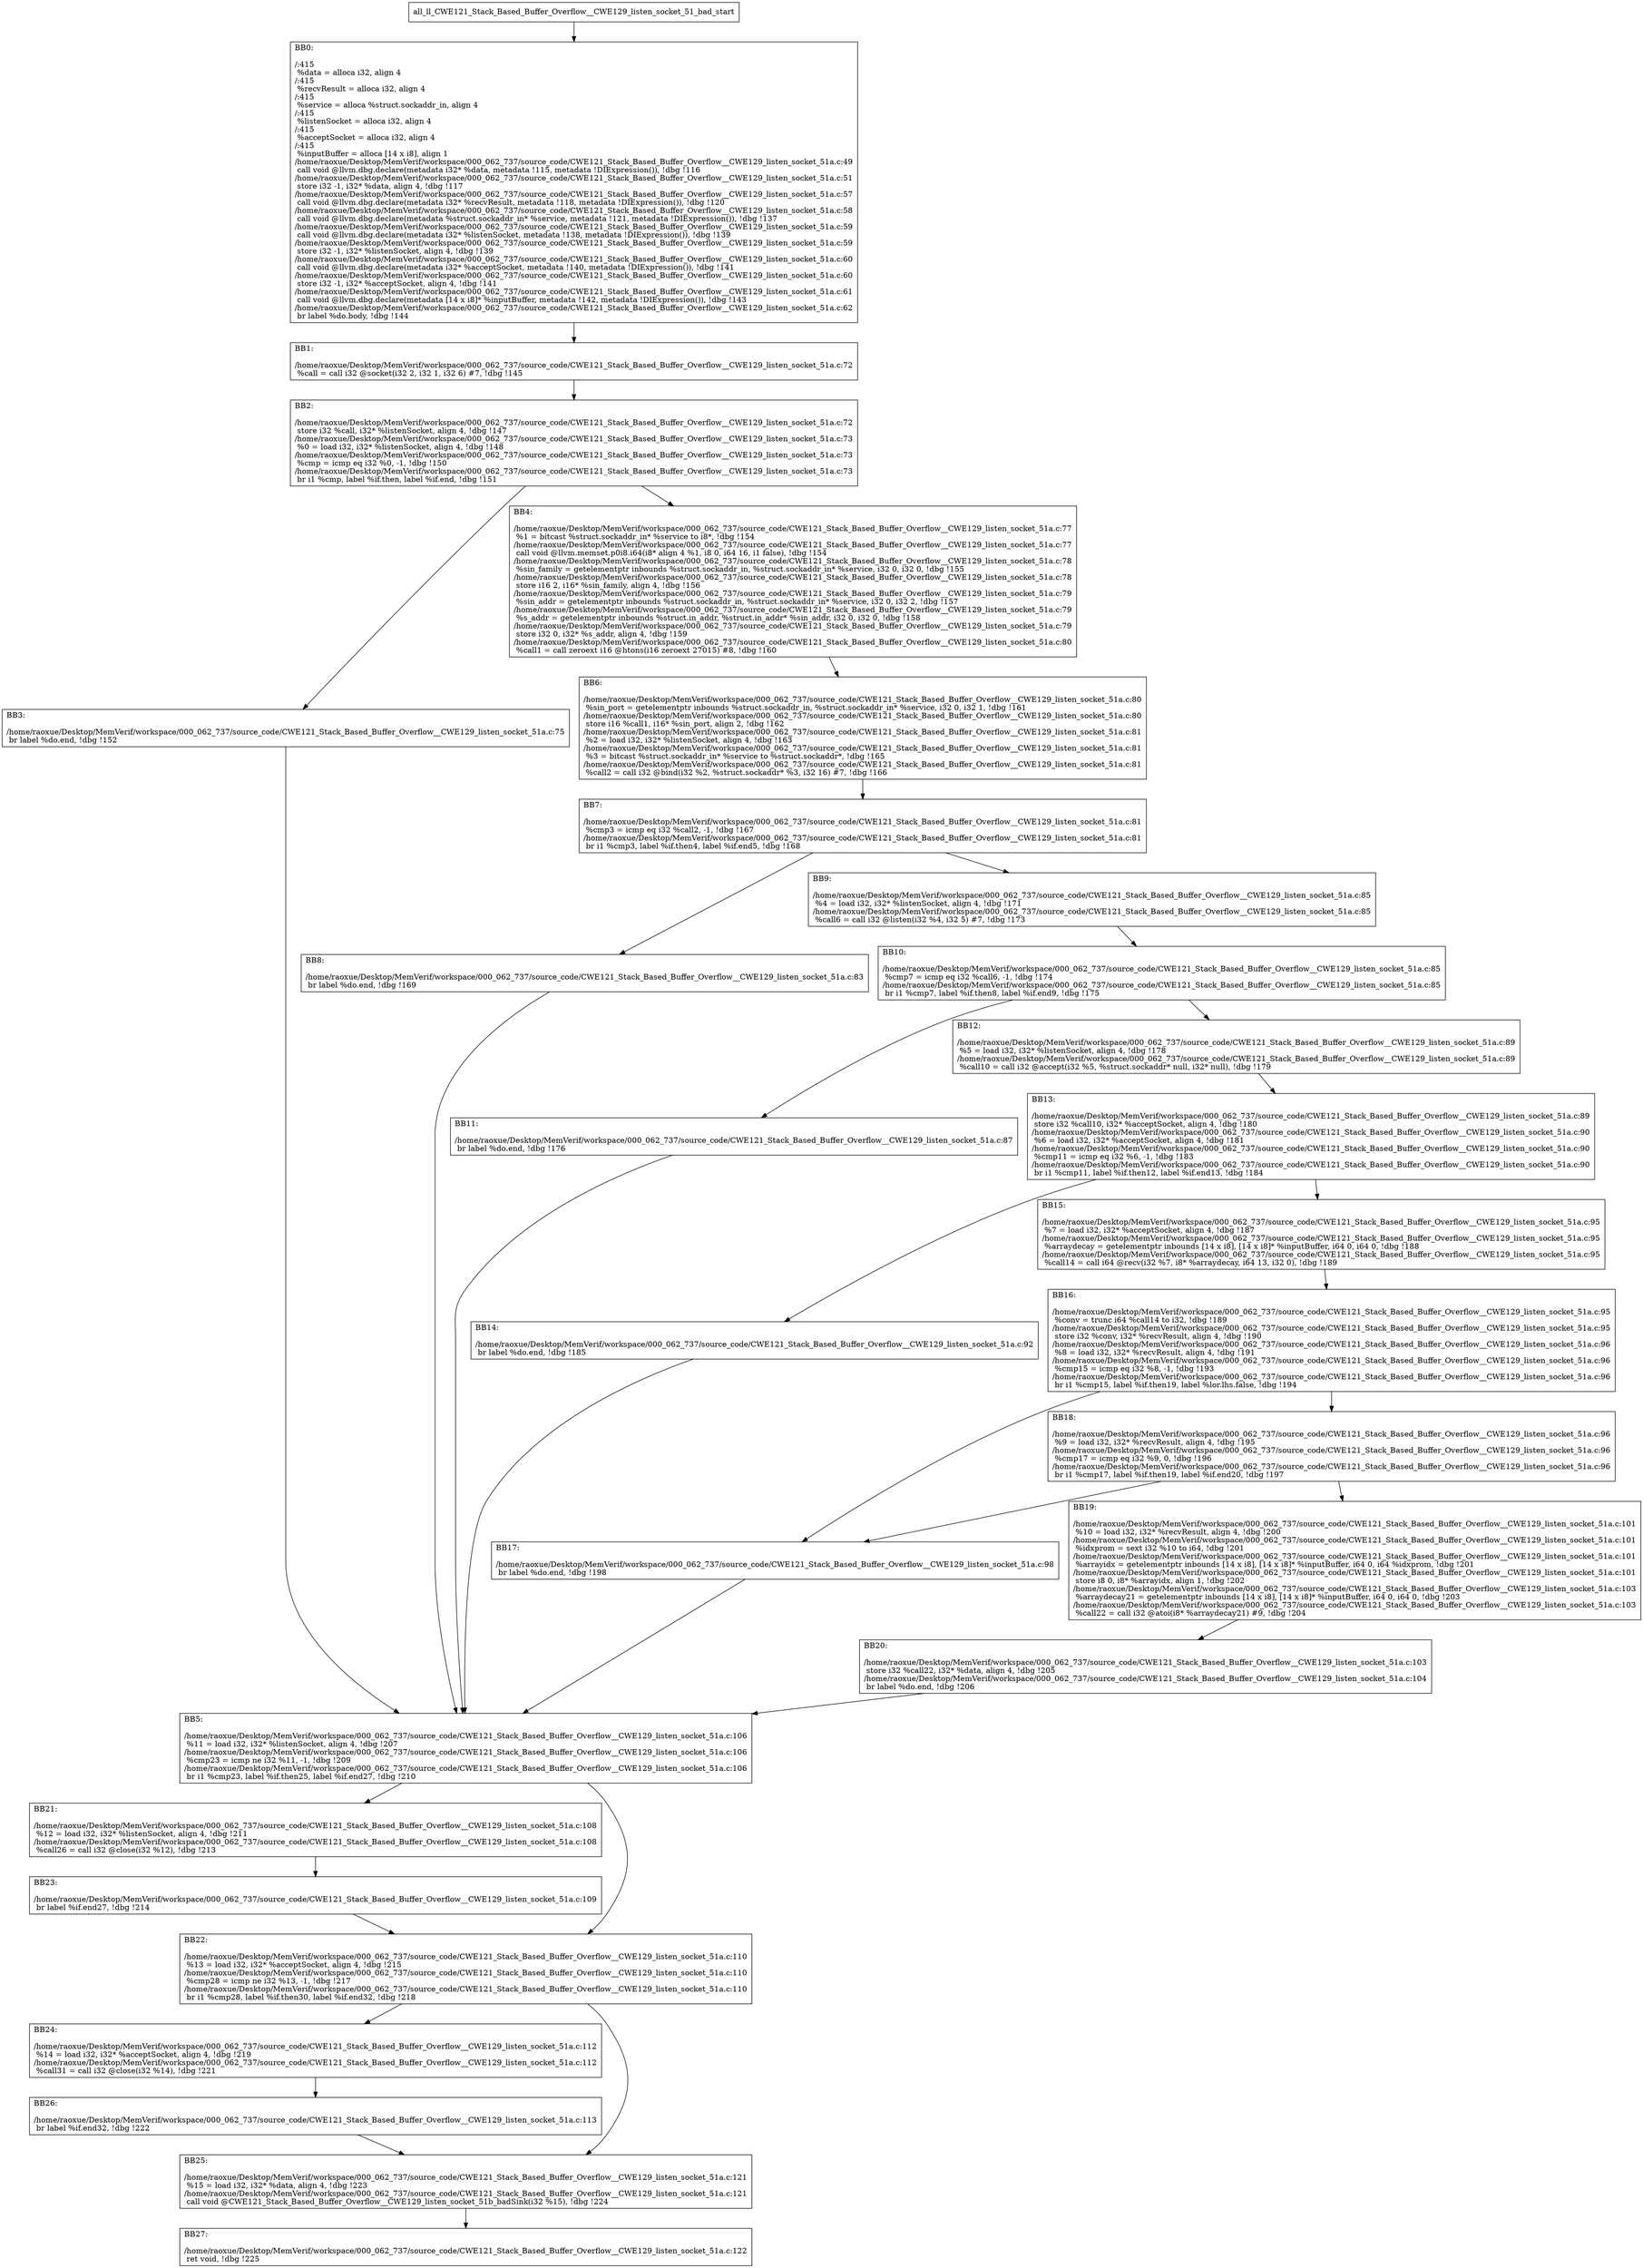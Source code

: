 digraph "CFG for'all_ll_CWE121_Stack_Based_Buffer_Overflow__CWE129_listen_socket_51_bad' function" {
	BBall_ll_CWE121_Stack_Based_Buffer_Overflow__CWE129_listen_socket_51_bad_start[shape=record,label="{all_ll_CWE121_Stack_Based_Buffer_Overflow__CWE129_listen_socket_51_bad_start}"];
	BBall_ll_CWE121_Stack_Based_Buffer_Overflow__CWE129_listen_socket_51_bad_start-> all_ll_CWE121_Stack_Based_Buffer_Overflow__CWE129_listen_socket_51_badBB0;
	all_ll_CWE121_Stack_Based_Buffer_Overflow__CWE129_listen_socket_51_badBB0 [shape=record, label="{BB0:\l\l/:415\l
  %data = alloca i32, align 4\l
/:415\l
  %recvResult = alloca i32, align 4\l
/:415\l
  %service = alloca %struct.sockaddr_in, align 4\l
/:415\l
  %listenSocket = alloca i32, align 4\l
/:415\l
  %acceptSocket = alloca i32, align 4\l
/:415\l
  %inputBuffer = alloca [14 x i8], align 1\l
/home/raoxue/Desktop/MemVerif/workspace/000_062_737/source_code/CWE121_Stack_Based_Buffer_Overflow__CWE129_listen_socket_51a.c:49\l
  call void @llvm.dbg.declare(metadata i32* %data, metadata !115, metadata !DIExpression()), !dbg !116\l
/home/raoxue/Desktop/MemVerif/workspace/000_062_737/source_code/CWE121_Stack_Based_Buffer_Overflow__CWE129_listen_socket_51a.c:51\l
  store i32 -1, i32* %data, align 4, !dbg !117\l
/home/raoxue/Desktop/MemVerif/workspace/000_062_737/source_code/CWE121_Stack_Based_Buffer_Overflow__CWE129_listen_socket_51a.c:57\l
  call void @llvm.dbg.declare(metadata i32* %recvResult, metadata !118, metadata !DIExpression()), !dbg !120\l
/home/raoxue/Desktop/MemVerif/workspace/000_062_737/source_code/CWE121_Stack_Based_Buffer_Overflow__CWE129_listen_socket_51a.c:58\l
  call void @llvm.dbg.declare(metadata %struct.sockaddr_in* %service, metadata !121, metadata !DIExpression()), !dbg !137\l
/home/raoxue/Desktop/MemVerif/workspace/000_062_737/source_code/CWE121_Stack_Based_Buffer_Overflow__CWE129_listen_socket_51a.c:59\l
  call void @llvm.dbg.declare(metadata i32* %listenSocket, metadata !138, metadata !DIExpression()), !dbg !139\l
/home/raoxue/Desktop/MemVerif/workspace/000_062_737/source_code/CWE121_Stack_Based_Buffer_Overflow__CWE129_listen_socket_51a.c:59\l
  store i32 -1, i32* %listenSocket, align 4, !dbg !139\l
/home/raoxue/Desktop/MemVerif/workspace/000_062_737/source_code/CWE121_Stack_Based_Buffer_Overflow__CWE129_listen_socket_51a.c:60\l
  call void @llvm.dbg.declare(metadata i32* %acceptSocket, metadata !140, metadata !DIExpression()), !dbg !141\l
/home/raoxue/Desktop/MemVerif/workspace/000_062_737/source_code/CWE121_Stack_Based_Buffer_Overflow__CWE129_listen_socket_51a.c:60\l
  store i32 -1, i32* %acceptSocket, align 4, !dbg !141\l
/home/raoxue/Desktop/MemVerif/workspace/000_062_737/source_code/CWE121_Stack_Based_Buffer_Overflow__CWE129_listen_socket_51a.c:61\l
  call void @llvm.dbg.declare(metadata [14 x i8]* %inputBuffer, metadata !142, metadata !DIExpression()), !dbg !143\l
/home/raoxue/Desktop/MemVerif/workspace/000_062_737/source_code/CWE121_Stack_Based_Buffer_Overflow__CWE129_listen_socket_51a.c:62\l
  br label %do.body, !dbg !144\l
}"];
	all_ll_CWE121_Stack_Based_Buffer_Overflow__CWE129_listen_socket_51_badBB0-> all_ll_CWE121_Stack_Based_Buffer_Overflow__CWE129_listen_socket_51_badBB1;
	all_ll_CWE121_Stack_Based_Buffer_Overflow__CWE129_listen_socket_51_badBB1 [shape=record, label="{BB1:\l\l/home/raoxue/Desktop/MemVerif/workspace/000_062_737/source_code/CWE121_Stack_Based_Buffer_Overflow__CWE129_listen_socket_51a.c:72\l
  %call = call i32 @socket(i32 2, i32 1, i32 6) #7, !dbg !145\l
}"];
	all_ll_CWE121_Stack_Based_Buffer_Overflow__CWE129_listen_socket_51_badBB1-> all_ll_CWE121_Stack_Based_Buffer_Overflow__CWE129_listen_socket_51_badBB2;
	all_ll_CWE121_Stack_Based_Buffer_Overflow__CWE129_listen_socket_51_badBB2 [shape=record, label="{BB2:\l\l/home/raoxue/Desktop/MemVerif/workspace/000_062_737/source_code/CWE121_Stack_Based_Buffer_Overflow__CWE129_listen_socket_51a.c:72\l
  store i32 %call, i32* %listenSocket, align 4, !dbg !147\l
/home/raoxue/Desktop/MemVerif/workspace/000_062_737/source_code/CWE121_Stack_Based_Buffer_Overflow__CWE129_listen_socket_51a.c:73\l
  %0 = load i32, i32* %listenSocket, align 4, !dbg !148\l
/home/raoxue/Desktop/MemVerif/workspace/000_062_737/source_code/CWE121_Stack_Based_Buffer_Overflow__CWE129_listen_socket_51a.c:73\l
  %cmp = icmp eq i32 %0, -1, !dbg !150\l
/home/raoxue/Desktop/MemVerif/workspace/000_062_737/source_code/CWE121_Stack_Based_Buffer_Overflow__CWE129_listen_socket_51a.c:73\l
  br i1 %cmp, label %if.then, label %if.end, !dbg !151\l
}"];
	all_ll_CWE121_Stack_Based_Buffer_Overflow__CWE129_listen_socket_51_badBB2-> all_ll_CWE121_Stack_Based_Buffer_Overflow__CWE129_listen_socket_51_badBB3;
	all_ll_CWE121_Stack_Based_Buffer_Overflow__CWE129_listen_socket_51_badBB2-> all_ll_CWE121_Stack_Based_Buffer_Overflow__CWE129_listen_socket_51_badBB4;
	all_ll_CWE121_Stack_Based_Buffer_Overflow__CWE129_listen_socket_51_badBB3 [shape=record, label="{BB3:\l\l/home/raoxue/Desktop/MemVerif/workspace/000_062_737/source_code/CWE121_Stack_Based_Buffer_Overflow__CWE129_listen_socket_51a.c:75\l
  br label %do.end, !dbg !152\l
}"];
	all_ll_CWE121_Stack_Based_Buffer_Overflow__CWE129_listen_socket_51_badBB3-> all_ll_CWE121_Stack_Based_Buffer_Overflow__CWE129_listen_socket_51_badBB5;
	all_ll_CWE121_Stack_Based_Buffer_Overflow__CWE129_listen_socket_51_badBB4 [shape=record, label="{BB4:\l\l/home/raoxue/Desktop/MemVerif/workspace/000_062_737/source_code/CWE121_Stack_Based_Buffer_Overflow__CWE129_listen_socket_51a.c:77\l
  %1 = bitcast %struct.sockaddr_in* %service to i8*, !dbg !154\l
/home/raoxue/Desktop/MemVerif/workspace/000_062_737/source_code/CWE121_Stack_Based_Buffer_Overflow__CWE129_listen_socket_51a.c:77\l
  call void @llvm.memset.p0i8.i64(i8* align 4 %1, i8 0, i64 16, i1 false), !dbg !154\l
/home/raoxue/Desktop/MemVerif/workspace/000_062_737/source_code/CWE121_Stack_Based_Buffer_Overflow__CWE129_listen_socket_51a.c:78\l
  %sin_family = getelementptr inbounds %struct.sockaddr_in, %struct.sockaddr_in* %service, i32 0, i32 0, !dbg !155\l
/home/raoxue/Desktop/MemVerif/workspace/000_062_737/source_code/CWE121_Stack_Based_Buffer_Overflow__CWE129_listen_socket_51a.c:78\l
  store i16 2, i16* %sin_family, align 4, !dbg !156\l
/home/raoxue/Desktop/MemVerif/workspace/000_062_737/source_code/CWE121_Stack_Based_Buffer_Overflow__CWE129_listen_socket_51a.c:79\l
  %sin_addr = getelementptr inbounds %struct.sockaddr_in, %struct.sockaddr_in* %service, i32 0, i32 2, !dbg !157\l
/home/raoxue/Desktop/MemVerif/workspace/000_062_737/source_code/CWE121_Stack_Based_Buffer_Overflow__CWE129_listen_socket_51a.c:79\l
  %s_addr = getelementptr inbounds %struct.in_addr, %struct.in_addr* %sin_addr, i32 0, i32 0, !dbg !158\l
/home/raoxue/Desktop/MemVerif/workspace/000_062_737/source_code/CWE121_Stack_Based_Buffer_Overflow__CWE129_listen_socket_51a.c:79\l
  store i32 0, i32* %s_addr, align 4, !dbg !159\l
/home/raoxue/Desktop/MemVerif/workspace/000_062_737/source_code/CWE121_Stack_Based_Buffer_Overflow__CWE129_listen_socket_51a.c:80\l
  %call1 = call zeroext i16 @htons(i16 zeroext 27015) #8, !dbg !160\l
}"];
	all_ll_CWE121_Stack_Based_Buffer_Overflow__CWE129_listen_socket_51_badBB4-> all_ll_CWE121_Stack_Based_Buffer_Overflow__CWE129_listen_socket_51_badBB6;
	all_ll_CWE121_Stack_Based_Buffer_Overflow__CWE129_listen_socket_51_badBB6 [shape=record, label="{BB6:\l\l/home/raoxue/Desktop/MemVerif/workspace/000_062_737/source_code/CWE121_Stack_Based_Buffer_Overflow__CWE129_listen_socket_51a.c:80\l
  %sin_port = getelementptr inbounds %struct.sockaddr_in, %struct.sockaddr_in* %service, i32 0, i32 1, !dbg !161\l
/home/raoxue/Desktop/MemVerif/workspace/000_062_737/source_code/CWE121_Stack_Based_Buffer_Overflow__CWE129_listen_socket_51a.c:80\l
  store i16 %call1, i16* %sin_port, align 2, !dbg !162\l
/home/raoxue/Desktop/MemVerif/workspace/000_062_737/source_code/CWE121_Stack_Based_Buffer_Overflow__CWE129_listen_socket_51a.c:81\l
  %2 = load i32, i32* %listenSocket, align 4, !dbg !163\l
/home/raoxue/Desktop/MemVerif/workspace/000_062_737/source_code/CWE121_Stack_Based_Buffer_Overflow__CWE129_listen_socket_51a.c:81\l
  %3 = bitcast %struct.sockaddr_in* %service to %struct.sockaddr*, !dbg !165\l
/home/raoxue/Desktop/MemVerif/workspace/000_062_737/source_code/CWE121_Stack_Based_Buffer_Overflow__CWE129_listen_socket_51a.c:81\l
  %call2 = call i32 @bind(i32 %2, %struct.sockaddr* %3, i32 16) #7, !dbg !166\l
}"];
	all_ll_CWE121_Stack_Based_Buffer_Overflow__CWE129_listen_socket_51_badBB6-> all_ll_CWE121_Stack_Based_Buffer_Overflow__CWE129_listen_socket_51_badBB7;
	all_ll_CWE121_Stack_Based_Buffer_Overflow__CWE129_listen_socket_51_badBB7 [shape=record, label="{BB7:\l\l/home/raoxue/Desktop/MemVerif/workspace/000_062_737/source_code/CWE121_Stack_Based_Buffer_Overflow__CWE129_listen_socket_51a.c:81\l
  %cmp3 = icmp eq i32 %call2, -1, !dbg !167\l
/home/raoxue/Desktop/MemVerif/workspace/000_062_737/source_code/CWE121_Stack_Based_Buffer_Overflow__CWE129_listen_socket_51a.c:81\l
  br i1 %cmp3, label %if.then4, label %if.end5, !dbg !168\l
}"];
	all_ll_CWE121_Stack_Based_Buffer_Overflow__CWE129_listen_socket_51_badBB7-> all_ll_CWE121_Stack_Based_Buffer_Overflow__CWE129_listen_socket_51_badBB8;
	all_ll_CWE121_Stack_Based_Buffer_Overflow__CWE129_listen_socket_51_badBB7-> all_ll_CWE121_Stack_Based_Buffer_Overflow__CWE129_listen_socket_51_badBB9;
	all_ll_CWE121_Stack_Based_Buffer_Overflow__CWE129_listen_socket_51_badBB8 [shape=record, label="{BB8:\l\l/home/raoxue/Desktop/MemVerif/workspace/000_062_737/source_code/CWE121_Stack_Based_Buffer_Overflow__CWE129_listen_socket_51a.c:83\l
  br label %do.end, !dbg !169\l
}"];
	all_ll_CWE121_Stack_Based_Buffer_Overflow__CWE129_listen_socket_51_badBB8-> all_ll_CWE121_Stack_Based_Buffer_Overflow__CWE129_listen_socket_51_badBB5;
	all_ll_CWE121_Stack_Based_Buffer_Overflow__CWE129_listen_socket_51_badBB9 [shape=record, label="{BB9:\l\l/home/raoxue/Desktop/MemVerif/workspace/000_062_737/source_code/CWE121_Stack_Based_Buffer_Overflow__CWE129_listen_socket_51a.c:85\l
  %4 = load i32, i32* %listenSocket, align 4, !dbg !171\l
/home/raoxue/Desktop/MemVerif/workspace/000_062_737/source_code/CWE121_Stack_Based_Buffer_Overflow__CWE129_listen_socket_51a.c:85\l
  %call6 = call i32 @listen(i32 %4, i32 5) #7, !dbg !173\l
}"];
	all_ll_CWE121_Stack_Based_Buffer_Overflow__CWE129_listen_socket_51_badBB9-> all_ll_CWE121_Stack_Based_Buffer_Overflow__CWE129_listen_socket_51_badBB10;
	all_ll_CWE121_Stack_Based_Buffer_Overflow__CWE129_listen_socket_51_badBB10 [shape=record, label="{BB10:\l\l/home/raoxue/Desktop/MemVerif/workspace/000_062_737/source_code/CWE121_Stack_Based_Buffer_Overflow__CWE129_listen_socket_51a.c:85\l
  %cmp7 = icmp eq i32 %call6, -1, !dbg !174\l
/home/raoxue/Desktop/MemVerif/workspace/000_062_737/source_code/CWE121_Stack_Based_Buffer_Overflow__CWE129_listen_socket_51a.c:85\l
  br i1 %cmp7, label %if.then8, label %if.end9, !dbg !175\l
}"];
	all_ll_CWE121_Stack_Based_Buffer_Overflow__CWE129_listen_socket_51_badBB10-> all_ll_CWE121_Stack_Based_Buffer_Overflow__CWE129_listen_socket_51_badBB11;
	all_ll_CWE121_Stack_Based_Buffer_Overflow__CWE129_listen_socket_51_badBB10-> all_ll_CWE121_Stack_Based_Buffer_Overflow__CWE129_listen_socket_51_badBB12;
	all_ll_CWE121_Stack_Based_Buffer_Overflow__CWE129_listen_socket_51_badBB11 [shape=record, label="{BB11:\l\l/home/raoxue/Desktop/MemVerif/workspace/000_062_737/source_code/CWE121_Stack_Based_Buffer_Overflow__CWE129_listen_socket_51a.c:87\l
  br label %do.end, !dbg !176\l
}"];
	all_ll_CWE121_Stack_Based_Buffer_Overflow__CWE129_listen_socket_51_badBB11-> all_ll_CWE121_Stack_Based_Buffer_Overflow__CWE129_listen_socket_51_badBB5;
	all_ll_CWE121_Stack_Based_Buffer_Overflow__CWE129_listen_socket_51_badBB12 [shape=record, label="{BB12:\l\l/home/raoxue/Desktop/MemVerif/workspace/000_062_737/source_code/CWE121_Stack_Based_Buffer_Overflow__CWE129_listen_socket_51a.c:89\l
  %5 = load i32, i32* %listenSocket, align 4, !dbg !178\l
/home/raoxue/Desktop/MemVerif/workspace/000_062_737/source_code/CWE121_Stack_Based_Buffer_Overflow__CWE129_listen_socket_51a.c:89\l
  %call10 = call i32 @accept(i32 %5, %struct.sockaddr* null, i32* null), !dbg !179\l
}"];
	all_ll_CWE121_Stack_Based_Buffer_Overflow__CWE129_listen_socket_51_badBB12-> all_ll_CWE121_Stack_Based_Buffer_Overflow__CWE129_listen_socket_51_badBB13;
	all_ll_CWE121_Stack_Based_Buffer_Overflow__CWE129_listen_socket_51_badBB13 [shape=record, label="{BB13:\l\l/home/raoxue/Desktop/MemVerif/workspace/000_062_737/source_code/CWE121_Stack_Based_Buffer_Overflow__CWE129_listen_socket_51a.c:89\l
  store i32 %call10, i32* %acceptSocket, align 4, !dbg !180\l
/home/raoxue/Desktop/MemVerif/workspace/000_062_737/source_code/CWE121_Stack_Based_Buffer_Overflow__CWE129_listen_socket_51a.c:90\l
  %6 = load i32, i32* %acceptSocket, align 4, !dbg !181\l
/home/raoxue/Desktop/MemVerif/workspace/000_062_737/source_code/CWE121_Stack_Based_Buffer_Overflow__CWE129_listen_socket_51a.c:90\l
  %cmp11 = icmp eq i32 %6, -1, !dbg !183\l
/home/raoxue/Desktop/MemVerif/workspace/000_062_737/source_code/CWE121_Stack_Based_Buffer_Overflow__CWE129_listen_socket_51a.c:90\l
  br i1 %cmp11, label %if.then12, label %if.end13, !dbg !184\l
}"];
	all_ll_CWE121_Stack_Based_Buffer_Overflow__CWE129_listen_socket_51_badBB13-> all_ll_CWE121_Stack_Based_Buffer_Overflow__CWE129_listen_socket_51_badBB14;
	all_ll_CWE121_Stack_Based_Buffer_Overflow__CWE129_listen_socket_51_badBB13-> all_ll_CWE121_Stack_Based_Buffer_Overflow__CWE129_listen_socket_51_badBB15;
	all_ll_CWE121_Stack_Based_Buffer_Overflow__CWE129_listen_socket_51_badBB14 [shape=record, label="{BB14:\l\l/home/raoxue/Desktop/MemVerif/workspace/000_062_737/source_code/CWE121_Stack_Based_Buffer_Overflow__CWE129_listen_socket_51a.c:92\l
  br label %do.end, !dbg !185\l
}"];
	all_ll_CWE121_Stack_Based_Buffer_Overflow__CWE129_listen_socket_51_badBB14-> all_ll_CWE121_Stack_Based_Buffer_Overflow__CWE129_listen_socket_51_badBB5;
	all_ll_CWE121_Stack_Based_Buffer_Overflow__CWE129_listen_socket_51_badBB15 [shape=record, label="{BB15:\l\l/home/raoxue/Desktop/MemVerif/workspace/000_062_737/source_code/CWE121_Stack_Based_Buffer_Overflow__CWE129_listen_socket_51a.c:95\l
  %7 = load i32, i32* %acceptSocket, align 4, !dbg !187\l
/home/raoxue/Desktop/MemVerif/workspace/000_062_737/source_code/CWE121_Stack_Based_Buffer_Overflow__CWE129_listen_socket_51a.c:95\l
  %arraydecay = getelementptr inbounds [14 x i8], [14 x i8]* %inputBuffer, i64 0, i64 0, !dbg !188\l
/home/raoxue/Desktop/MemVerif/workspace/000_062_737/source_code/CWE121_Stack_Based_Buffer_Overflow__CWE129_listen_socket_51a.c:95\l
  %call14 = call i64 @recv(i32 %7, i8* %arraydecay, i64 13, i32 0), !dbg !189\l
}"];
	all_ll_CWE121_Stack_Based_Buffer_Overflow__CWE129_listen_socket_51_badBB15-> all_ll_CWE121_Stack_Based_Buffer_Overflow__CWE129_listen_socket_51_badBB16;
	all_ll_CWE121_Stack_Based_Buffer_Overflow__CWE129_listen_socket_51_badBB16 [shape=record, label="{BB16:\l\l/home/raoxue/Desktop/MemVerif/workspace/000_062_737/source_code/CWE121_Stack_Based_Buffer_Overflow__CWE129_listen_socket_51a.c:95\l
  %conv = trunc i64 %call14 to i32, !dbg !189\l
/home/raoxue/Desktop/MemVerif/workspace/000_062_737/source_code/CWE121_Stack_Based_Buffer_Overflow__CWE129_listen_socket_51a.c:95\l
  store i32 %conv, i32* %recvResult, align 4, !dbg !190\l
/home/raoxue/Desktop/MemVerif/workspace/000_062_737/source_code/CWE121_Stack_Based_Buffer_Overflow__CWE129_listen_socket_51a.c:96\l
  %8 = load i32, i32* %recvResult, align 4, !dbg !191\l
/home/raoxue/Desktop/MemVerif/workspace/000_062_737/source_code/CWE121_Stack_Based_Buffer_Overflow__CWE129_listen_socket_51a.c:96\l
  %cmp15 = icmp eq i32 %8, -1, !dbg !193\l
/home/raoxue/Desktop/MemVerif/workspace/000_062_737/source_code/CWE121_Stack_Based_Buffer_Overflow__CWE129_listen_socket_51a.c:96\l
  br i1 %cmp15, label %if.then19, label %lor.lhs.false, !dbg !194\l
}"];
	all_ll_CWE121_Stack_Based_Buffer_Overflow__CWE129_listen_socket_51_badBB16-> all_ll_CWE121_Stack_Based_Buffer_Overflow__CWE129_listen_socket_51_badBB17;
	all_ll_CWE121_Stack_Based_Buffer_Overflow__CWE129_listen_socket_51_badBB16-> all_ll_CWE121_Stack_Based_Buffer_Overflow__CWE129_listen_socket_51_badBB18;
	all_ll_CWE121_Stack_Based_Buffer_Overflow__CWE129_listen_socket_51_badBB18 [shape=record, label="{BB18:\l\l/home/raoxue/Desktop/MemVerif/workspace/000_062_737/source_code/CWE121_Stack_Based_Buffer_Overflow__CWE129_listen_socket_51a.c:96\l
  %9 = load i32, i32* %recvResult, align 4, !dbg !195\l
/home/raoxue/Desktop/MemVerif/workspace/000_062_737/source_code/CWE121_Stack_Based_Buffer_Overflow__CWE129_listen_socket_51a.c:96\l
  %cmp17 = icmp eq i32 %9, 0, !dbg !196\l
/home/raoxue/Desktop/MemVerif/workspace/000_062_737/source_code/CWE121_Stack_Based_Buffer_Overflow__CWE129_listen_socket_51a.c:96\l
  br i1 %cmp17, label %if.then19, label %if.end20, !dbg !197\l
}"];
	all_ll_CWE121_Stack_Based_Buffer_Overflow__CWE129_listen_socket_51_badBB18-> all_ll_CWE121_Stack_Based_Buffer_Overflow__CWE129_listen_socket_51_badBB17;
	all_ll_CWE121_Stack_Based_Buffer_Overflow__CWE129_listen_socket_51_badBB18-> all_ll_CWE121_Stack_Based_Buffer_Overflow__CWE129_listen_socket_51_badBB19;
	all_ll_CWE121_Stack_Based_Buffer_Overflow__CWE129_listen_socket_51_badBB17 [shape=record, label="{BB17:\l\l/home/raoxue/Desktop/MemVerif/workspace/000_062_737/source_code/CWE121_Stack_Based_Buffer_Overflow__CWE129_listen_socket_51a.c:98\l
  br label %do.end, !dbg !198\l
}"];
	all_ll_CWE121_Stack_Based_Buffer_Overflow__CWE129_listen_socket_51_badBB17-> all_ll_CWE121_Stack_Based_Buffer_Overflow__CWE129_listen_socket_51_badBB5;
	all_ll_CWE121_Stack_Based_Buffer_Overflow__CWE129_listen_socket_51_badBB19 [shape=record, label="{BB19:\l\l/home/raoxue/Desktop/MemVerif/workspace/000_062_737/source_code/CWE121_Stack_Based_Buffer_Overflow__CWE129_listen_socket_51a.c:101\l
  %10 = load i32, i32* %recvResult, align 4, !dbg !200\l
/home/raoxue/Desktop/MemVerif/workspace/000_062_737/source_code/CWE121_Stack_Based_Buffer_Overflow__CWE129_listen_socket_51a.c:101\l
  %idxprom = sext i32 %10 to i64, !dbg !201\l
/home/raoxue/Desktop/MemVerif/workspace/000_062_737/source_code/CWE121_Stack_Based_Buffer_Overflow__CWE129_listen_socket_51a.c:101\l
  %arrayidx = getelementptr inbounds [14 x i8], [14 x i8]* %inputBuffer, i64 0, i64 %idxprom, !dbg !201\l
/home/raoxue/Desktop/MemVerif/workspace/000_062_737/source_code/CWE121_Stack_Based_Buffer_Overflow__CWE129_listen_socket_51a.c:101\l
  store i8 0, i8* %arrayidx, align 1, !dbg !202\l
/home/raoxue/Desktop/MemVerif/workspace/000_062_737/source_code/CWE121_Stack_Based_Buffer_Overflow__CWE129_listen_socket_51a.c:103\l
  %arraydecay21 = getelementptr inbounds [14 x i8], [14 x i8]* %inputBuffer, i64 0, i64 0, !dbg !203\l
/home/raoxue/Desktop/MemVerif/workspace/000_062_737/source_code/CWE121_Stack_Based_Buffer_Overflow__CWE129_listen_socket_51a.c:103\l
  %call22 = call i32 @atoi(i8* %arraydecay21) #9, !dbg !204\l
}"];
	all_ll_CWE121_Stack_Based_Buffer_Overflow__CWE129_listen_socket_51_badBB19-> all_ll_CWE121_Stack_Based_Buffer_Overflow__CWE129_listen_socket_51_badBB20;
	all_ll_CWE121_Stack_Based_Buffer_Overflow__CWE129_listen_socket_51_badBB20 [shape=record, label="{BB20:\l\l/home/raoxue/Desktop/MemVerif/workspace/000_062_737/source_code/CWE121_Stack_Based_Buffer_Overflow__CWE129_listen_socket_51a.c:103\l
  store i32 %call22, i32* %data, align 4, !dbg !205\l
/home/raoxue/Desktop/MemVerif/workspace/000_062_737/source_code/CWE121_Stack_Based_Buffer_Overflow__CWE129_listen_socket_51a.c:104\l
  br label %do.end, !dbg !206\l
}"];
	all_ll_CWE121_Stack_Based_Buffer_Overflow__CWE129_listen_socket_51_badBB20-> all_ll_CWE121_Stack_Based_Buffer_Overflow__CWE129_listen_socket_51_badBB5;
	all_ll_CWE121_Stack_Based_Buffer_Overflow__CWE129_listen_socket_51_badBB5 [shape=record, label="{BB5:\l\l/home/raoxue/Desktop/MemVerif/workspace/000_062_737/source_code/CWE121_Stack_Based_Buffer_Overflow__CWE129_listen_socket_51a.c:106\l
  %11 = load i32, i32* %listenSocket, align 4, !dbg !207\l
/home/raoxue/Desktop/MemVerif/workspace/000_062_737/source_code/CWE121_Stack_Based_Buffer_Overflow__CWE129_listen_socket_51a.c:106\l
  %cmp23 = icmp ne i32 %11, -1, !dbg !209\l
/home/raoxue/Desktop/MemVerif/workspace/000_062_737/source_code/CWE121_Stack_Based_Buffer_Overflow__CWE129_listen_socket_51a.c:106\l
  br i1 %cmp23, label %if.then25, label %if.end27, !dbg !210\l
}"];
	all_ll_CWE121_Stack_Based_Buffer_Overflow__CWE129_listen_socket_51_badBB5-> all_ll_CWE121_Stack_Based_Buffer_Overflow__CWE129_listen_socket_51_badBB21;
	all_ll_CWE121_Stack_Based_Buffer_Overflow__CWE129_listen_socket_51_badBB5-> all_ll_CWE121_Stack_Based_Buffer_Overflow__CWE129_listen_socket_51_badBB22;
	all_ll_CWE121_Stack_Based_Buffer_Overflow__CWE129_listen_socket_51_badBB21 [shape=record, label="{BB21:\l\l/home/raoxue/Desktop/MemVerif/workspace/000_062_737/source_code/CWE121_Stack_Based_Buffer_Overflow__CWE129_listen_socket_51a.c:108\l
  %12 = load i32, i32* %listenSocket, align 4, !dbg !211\l
/home/raoxue/Desktop/MemVerif/workspace/000_062_737/source_code/CWE121_Stack_Based_Buffer_Overflow__CWE129_listen_socket_51a.c:108\l
  %call26 = call i32 @close(i32 %12), !dbg !213\l
}"];
	all_ll_CWE121_Stack_Based_Buffer_Overflow__CWE129_listen_socket_51_badBB21-> all_ll_CWE121_Stack_Based_Buffer_Overflow__CWE129_listen_socket_51_badBB23;
	all_ll_CWE121_Stack_Based_Buffer_Overflow__CWE129_listen_socket_51_badBB23 [shape=record, label="{BB23:\l\l/home/raoxue/Desktop/MemVerif/workspace/000_062_737/source_code/CWE121_Stack_Based_Buffer_Overflow__CWE129_listen_socket_51a.c:109\l
  br label %if.end27, !dbg !214\l
}"];
	all_ll_CWE121_Stack_Based_Buffer_Overflow__CWE129_listen_socket_51_badBB23-> all_ll_CWE121_Stack_Based_Buffer_Overflow__CWE129_listen_socket_51_badBB22;
	all_ll_CWE121_Stack_Based_Buffer_Overflow__CWE129_listen_socket_51_badBB22 [shape=record, label="{BB22:\l\l/home/raoxue/Desktop/MemVerif/workspace/000_062_737/source_code/CWE121_Stack_Based_Buffer_Overflow__CWE129_listen_socket_51a.c:110\l
  %13 = load i32, i32* %acceptSocket, align 4, !dbg !215\l
/home/raoxue/Desktop/MemVerif/workspace/000_062_737/source_code/CWE121_Stack_Based_Buffer_Overflow__CWE129_listen_socket_51a.c:110\l
  %cmp28 = icmp ne i32 %13, -1, !dbg !217\l
/home/raoxue/Desktop/MemVerif/workspace/000_062_737/source_code/CWE121_Stack_Based_Buffer_Overflow__CWE129_listen_socket_51a.c:110\l
  br i1 %cmp28, label %if.then30, label %if.end32, !dbg !218\l
}"];
	all_ll_CWE121_Stack_Based_Buffer_Overflow__CWE129_listen_socket_51_badBB22-> all_ll_CWE121_Stack_Based_Buffer_Overflow__CWE129_listen_socket_51_badBB24;
	all_ll_CWE121_Stack_Based_Buffer_Overflow__CWE129_listen_socket_51_badBB22-> all_ll_CWE121_Stack_Based_Buffer_Overflow__CWE129_listen_socket_51_badBB25;
	all_ll_CWE121_Stack_Based_Buffer_Overflow__CWE129_listen_socket_51_badBB24 [shape=record, label="{BB24:\l\l/home/raoxue/Desktop/MemVerif/workspace/000_062_737/source_code/CWE121_Stack_Based_Buffer_Overflow__CWE129_listen_socket_51a.c:112\l
  %14 = load i32, i32* %acceptSocket, align 4, !dbg !219\l
/home/raoxue/Desktop/MemVerif/workspace/000_062_737/source_code/CWE121_Stack_Based_Buffer_Overflow__CWE129_listen_socket_51a.c:112\l
  %call31 = call i32 @close(i32 %14), !dbg !221\l
}"];
	all_ll_CWE121_Stack_Based_Buffer_Overflow__CWE129_listen_socket_51_badBB24-> all_ll_CWE121_Stack_Based_Buffer_Overflow__CWE129_listen_socket_51_badBB26;
	all_ll_CWE121_Stack_Based_Buffer_Overflow__CWE129_listen_socket_51_badBB26 [shape=record, label="{BB26:\l\l/home/raoxue/Desktop/MemVerif/workspace/000_062_737/source_code/CWE121_Stack_Based_Buffer_Overflow__CWE129_listen_socket_51a.c:113\l
  br label %if.end32, !dbg !222\l
}"];
	all_ll_CWE121_Stack_Based_Buffer_Overflow__CWE129_listen_socket_51_badBB26-> all_ll_CWE121_Stack_Based_Buffer_Overflow__CWE129_listen_socket_51_badBB25;
	all_ll_CWE121_Stack_Based_Buffer_Overflow__CWE129_listen_socket_51_badBB25 [shape=record, label="{BB25:\l\l/home/raoxue/Desktop/MemVerif/workspace/000_062_737/source_code/CWE121_Stack_Based_Buffer_Overflow__CWE129_listen_socket_51a.c:121\l
  %15 = load i32, i32* %data, align 4, !dbg !223\l
/home/raoxue/Desktop/MemVerif/workspace/000_062_737/source_code/CWE121_Stack_Based_Buffer_Overflow__CWE129_listen_socket_51a.c:121\l
  call void @CWE121_Stack_Based_Buffer_Overflow__CWE129_listen_socket_51b_badSink(i32 %15), !dbg !224\l
}"];
	all_ll_CWE121_Stack_Based_Buffer_Overflow__CWE129_listen_socket_51_badBB25-> all_ll_CWE121_Stack_Based_Buffer_Overflow__CWE129_listen_socket_51_badBB27;
	all_ll_CWE121_Stack_Based_Buffer_Overflow__CWE129_listen_socket_51_badBB27 [shape=record, label="{BB27:\l\l/home/raoxue/Desktop/MemVerif/workspace/000_062_737/source_code/CWE121_Stack_Based_Buffer_Overflow__CWE129_listen_socket_51a.c:122\l
  ret void, !dbg !225\l
}"];
}
